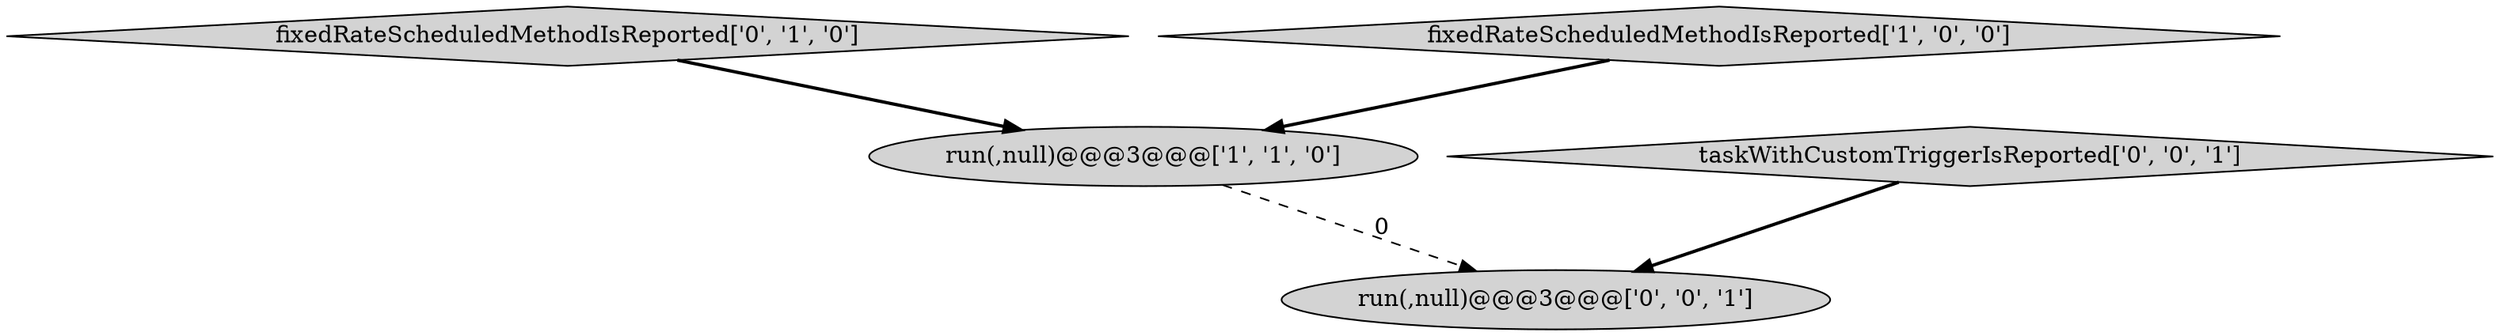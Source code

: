 digraph {
2 [style = filled, label = "fixedRateScheduledMethodIsReported['0', '1', '0']", fillcolor = lightgray, shape = diamond image = "AAA0AAABBB2BBB"];
0 [style = filled, label = "fixedRateScheduledMethodIsReported['1', '0', '0']", fillcolor = lightgray, shape = diamond image = "AAA0AAABBB1BBB"];
1 [style = filled, label = "run(,null)@@@3@@@['1', '1', '0']", fillcolor = lightgray, shape = ellipse image = "AAA0AAABBB1BBB"];
4 [style = filled, label = "taskWithCustomTriggerIsReported['0', '0', '1']", fillcolor = lightgray, shape = diamond image = "AAA0AAABBB3BBB"];
3 [style = filled, label = "run(,null)@@@3@@@['0', '0', '1']", fillcolor = lightgray, shape = ellipse image = "AAA0AAABBB3BBB"];
1->3 [style = dashed, label="0"];
4->3 [style = bold, label=""];
0->1 [style = bold, label=""];
2->1 [style = bold, label=""];
}
